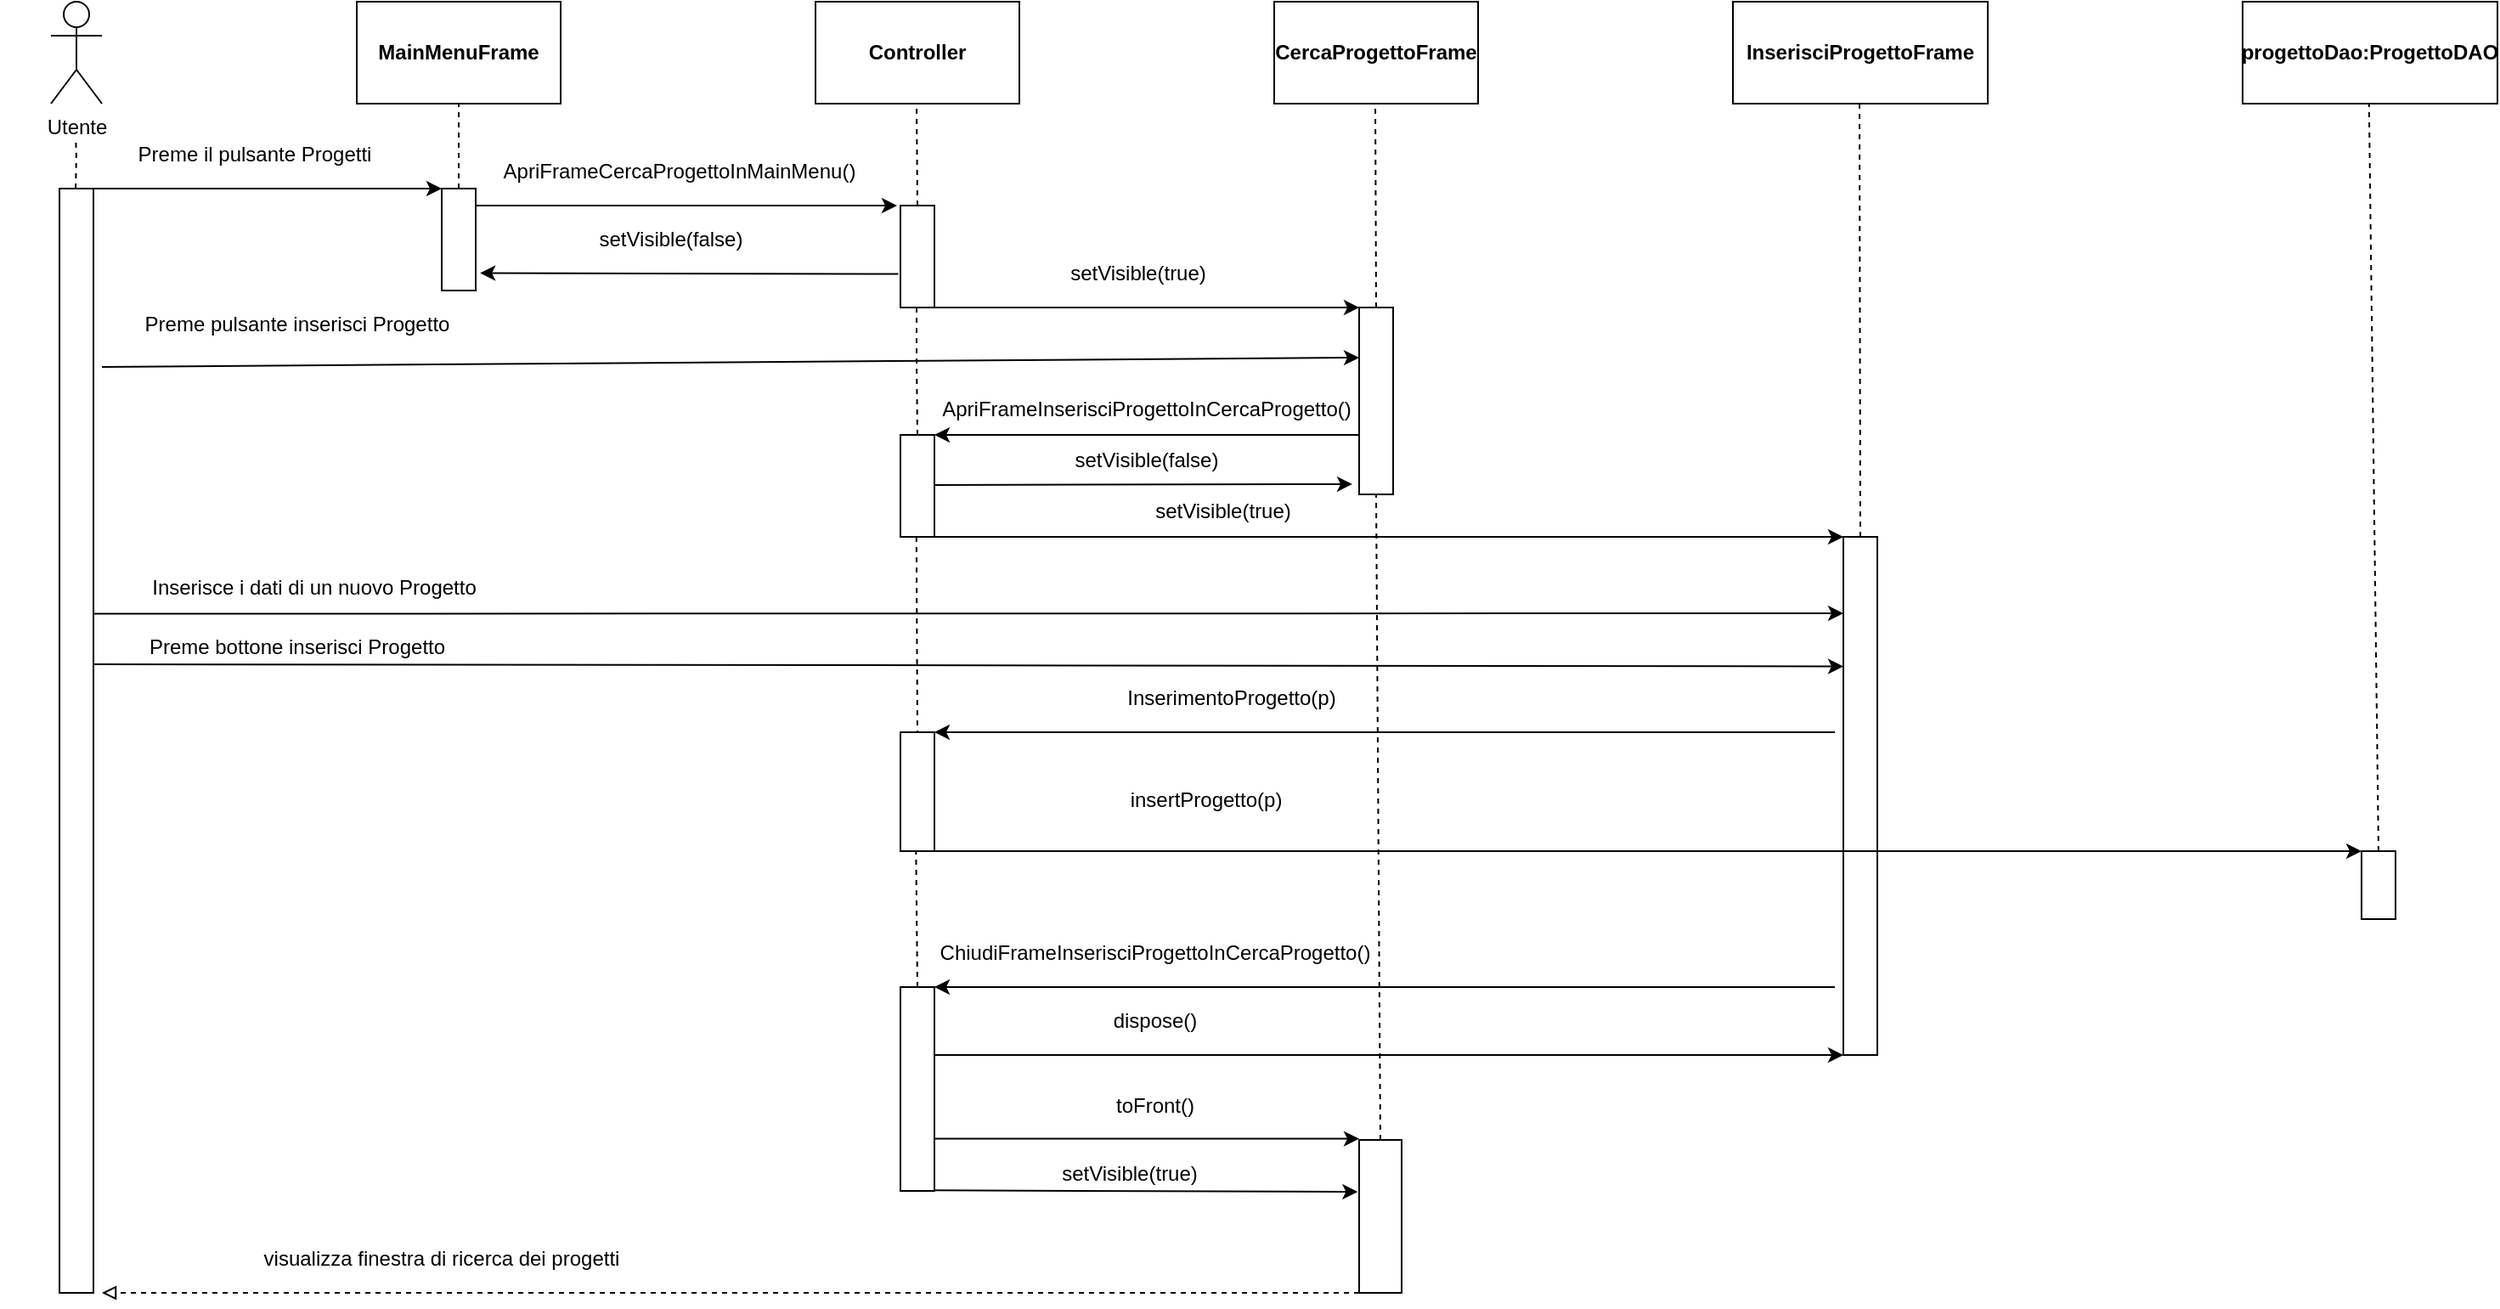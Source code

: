 <mxfile version="14.1.8" type="device"><diagram id="kgpKYQtTHZ0yAKxKKP6v" name="Page-1"><mxGraphModel dx="1852" dy="581" grid="1" gridSize="10" guides="1" tooltips="1" connect="1" arrows="1" fold="1" page="1" pageScale="1" pageWidth="850" pageHeight="1100" math="0" shadow="0"><root><mxCell id="0"/><mxCell id="1" parent="0"/><mxCell id="x3Po-7LhDRx8OjM45vvX-1" value="Utente" style="shape=umlActor;verticalLabelPosition=bottom;verticalAlign=top;html=1;outlineConnect=0;" parent="1" vertex="1"><mxGeometry x="10" y="40" width="30" height="60" as="geometry"/></mxCell><mxCell id="x3Po-7LhDRx8OjM45vvX-4" value="" style="endArrow=none;dashed=1;html=1;" parent="1" edge="1"><mxGeometry width="50" height="50" relative="1" as="geometry"><mxPoint x="24.5" y="150" as="sourcePoint"/><mxPoint x="24.5" y="120" as="targetPoint"/><Array as="points"><mxPoint x="25" y="130"/></Array></mxGeometry></mxCell><mxCell id="x3Po-7LhDRx8OjM45vvX-5" value="" style="rounded=0;whiteSpace=wrap;html=1;" parent="1" vertex="1"><mxGeometry x="15" y="150" width="20" height="650" as="geometry"/></mxCell><mxCell id="x3Po-7LhDRx8OjM45vvX-6" value="&lt;b&gt;MainMenuFrame&lt;/b&gt;" style="rounded=0;whiteSpace=wrap;html=1;" parent="1" vertex="1"><mxGeometry x="190" y="40" width="120" height="60" as="geometry"/></mxCell><mxCell id="x3Po-7LhDRx8OjM45vvX-7" value="" style="endArrow=none;dashed=1;html=1;entryX=0.5;entryY=1;entryDx=0;entryDy=0;exitX=0.5;exitY=0;exitDx=0;exitDy=0;" parent="1" source="x3Po-7LhDRx8OjM45vvX-11" target="x3Po-7LhDRx8OjM45vvX-6" edge="1"><mxGeometry width="50" height="50" relative="1" as="geometry"><mxPoint x="250" y="140" as="sourcePoint"/><mxPoint x="249.5" y="100" as="targetPoint"/></mxGeometry></mxCell><mxCell id="x3Po-7LhDRx8OjM45vvX-8" value="" style="endArrow=classic;html=1;" parent="1" edge="1"><mxGeometry width="50" height="50" relative="1" as="geometry"><mxPoint x="35" y="150" as="sourcePoint"/><mxPoint x="240" y="150" as="targetPoint"/></mxGeometry></mxCell><mxCell id="x3Po-7LhDRx8OjM45vvX-9" value="Preme il pulsante Progetti" style="text;html=1;strokeColor=none;fillColor=none;align=center;verticalAlign=middle;whiteSpace=wrap;rounded=0;" parent="1" vertex="1"><mxGeometry x="50" y="120" width="160" height="20" as="geometry"/></mxCell><mxCell id="x3Po-7LhDRx8OjM45vvX-11" value="" style="rounded=0;whiteSpace=wrap;html=1;" parent="1" vertex="1"><mxGeometry x="240" y="150" width="20" height="60" as="geometry"/></mxCell><mxCell id="x3Po-7LhDRx8OjM45vvX-12" value="&lt;b&gt;Controller&lt;/b&gt;" style="rounded=0;whiteSpace=wrap;html=1;" parent="1" vertex="1"><mxGeometry x="460" y="40" width="120" height="60" as="geometry"/></mxCell><mxCell id="x3Po-7LhDRx8OjM45vvX-13" value="" style="endArrow=none;dashed=1;html=1;exitX=0.5;exitY=0;exitDx=0;exitDy=0;" parent="1" source="x3Po-7LhDRx8OjM45vvX-14" edge="1"><mxGeometry width="50" height="50" relative="1" as="geometry"><mxPoint x="520" y="150" as="sourcePoint"/><mxPoint x="519.5" y="100" as="targetPoint"/></mxGeometry></mxCell><mxCell id="x3Po-7LhDRx8OjM45vvX-14" value="" style="rounded=0;whiteSpace=wrap;html=1;" parent="1" vertex="1"><mxGeometry x="510" y="160" width="20" height="60" as="geometry"/></mxCell><mxCell id="x3Po-7LhDRx8OjM45vvX-15" value="" style="endArrow=classic;html=1;" parent="1" edge="1"><mxGeometry width="50" height="50" relative="1" as="geometry"><mxPoint x="260" y="160" as="sourcePoint"/><mxPoint x="508" y="160" as="targetPoint"/></mxGeometry></mxCell><mxCell id="x3Po-7LhDRx8OjM45vvX-16" value="ApriFrameCercaProgettoInMainMenu()" style="text;html=1;strokeColor=none;fillColor=none;align=center;verticalAlign=middle;whiteSpace=wrap;rounded=0;" parent="1" vertex="1"><mxGeometry x="270" y="130" width="220" height="20" as="geometry"/></mxCell><mxCell id="x3Po-7LhDRx8OjM45vvX-18" value="" style="endArrow=classic;html=1;entryX=1.129;entryY=0.829;entryDx=0;entryDy=0;entryPerimeter=0;exitX=-0.062;exitY=0.671;exitDx=0;exitDy=0;exitPerimeter=0;" parent="1" source="x3Po-7LhDRx8OjM45vvX-14" target="x3Po-7LhDRx8OjM45vvX-11" edge="1"><mxGeometry width="50" height="50" relative="1" as="geometry"><mxPoint x="370" y="200" as="sourcePoint"/><mxPoint x="420" y="150" as="targetPoint"/></mxGeometry></mxCell><mxCell id="x3Po-7LhDRx8OjM45vvX-19" value="setVisible(false)" style="text;html=1;strokeColor=none;fillColor=none;align=center;verticalAlign=middle;whiteSpace=wrap;rounded=0;" parent="1" vertex="1"><mxGeometry x="330" y="170" width="90" height="20" as="geometry"/></mxCell><mxCell id="x3Po-7LhDRx8OjM45vvX-20" value="&lt;b&gt;CercaProgettoFrame&lt;/b&gt;" style="rounded=0;whiteSpace=wrap;html=1;" parent="1" vertex="1"><mxGeometry x="730" y="40" width="120" height="60" as="geometry"/></mxCell><mxCell id="x3Po-7LhDRx8OjM45vvX-21" value="" style="endArrow=classic;html=1;entryX=0;entryY=0;entryDx=0;entryDy=0;" parent="1" target="x3Po-7LhDRx8OjM45vvX-23" edge="1"><mxGeometry width="50" height="50" relative="1" as="geometry"><mxPoint x="530" y="220" as="sourcePoint"/><mxPoint x="760" y="220" as="targetPoint"/></mxGeometry></mxCell><mxCell id="x3Po-7LhDRx8OjM45vvX-22" value="" style="endArrow=none;dashed=1;html=1;exitX=0.5;exitY=0;exitDx=0;exitDy=0;" parent="1" source="x3Po-7LhDRx8OjM45vvX-23" edge="1"><mxGeometry width="50" height="50" relative="1" as="geometry"><mxPoint x="790" y="210" as="sourcePoint"/><mxPoint x="789.5" y="100" as="targetPoint"/></mxGeometry></mxCell><mxCell id="x3Po-7LhDRx8OjM45vvX-23" value="" style="rounded=0;whiteSpace=wrap;html=1;" parent="1" vertex="1"><mxGeometry x="780" y="220" width="20" height="110" as="geometry"/></mxCell><mxCell id="x3Po-7LhDRx8OjM45vvX-24" value="setVisible(true)" style="text;html=1;strokeColor=none;fillColor=none;align=center;verticalAlign=middle;whiteSpace=wrap;rounded=0;" parent="1" vertex="1"><mxGeometry x="590" y="190" width="120" height="20" as="geometry"/></mxCell><mxCell id="oJnqXA7Ye44NDxgrwShz-1" value="" style="endArrow=classic;html=1;" edge="1" parent="1"><mxGeometry width="50" height="50" relative="1" as="geometry"><mxPoint x="40" y="255" as="sourcePoint"/><mxPoint x="780" y="249.5" as="targetPoint"/></mxGeometry></mxCell><mxCell id="oJnqXA7Ye44NDxgrwShz-2" value="Preme pulsante inserisci Progetto" style="text;html=1;strokeColor=none;fillColor=none;align=center;verticalAlign=middle;whiteSpace=wrap;rounded=0;" vertex="1" parent="1"><mxGeometry x="20" y="220" width="270" height="20" as="geometry"/></mxCell><mxCell id="oJnqXA7Ye44NDxgrwShz-3" value="" style="endArrow=none;dashed=1;html=1;exitX=0.5;exitY=0;exitDx=0;exitDy=0;" edge="1" parent="1" source="oJnqXA7Ye44NDxgrwShz-4"><mxGeometry width="50" height="50" relative="1" as="geometry"><mxPoint x="519.5" y="280" as="sourcePoint"/><mxPoint x="519.5" y="220" as="targetPoint"/><Array as="points"><mxPoint x="519.5" y="250"/></Array></mxGeometry></mxCell><mxCell id="oJnqXA7Ye44NDxgrwShz-4" value="" style="rounded=0;whiteSpace=wrap;html=1;" vertex="1" parent="1"><mxGeometry x="510" y="295" width="20" height="60" as="geometry"/></mxCell><mxCell id="oJnqXA7Ye44NDxgrwShz-5" value="" style="endArrow=classic;html=1;" edge="1" parent="1"><mxGeometry width="50" height="50" relative="1" as="geometry"><mxPoint x="780" y="295" as="sourcePoint"/><mxPoint x="530" y="295" as="targetPoint"/></mxGeometry></mxCell><mxCell id="oJnqXA7Ye44NDxgrwShz-6" value="ApriFrameInserisciProgettoInCercaProgetto()" style="text;html=1;strokeColor=none;fillColor=none;align=center;verticalAlign=middle;whiteSpace=wrap;rounded=0;" vertex="1" parent="1"><mxGeometry x="580" y="270" width="150" height="20" as="geometry"/></mxCell><mxCell id="oJnqXA7Ye44NDxgrwShz-9" value="" style="endArrow=classic;html=1;entryX=-0.2;entryY=0.945;entryDx=0;entryDy=0;entryPerimeter=0;" edge="1" parent="1" target="x3Po-7LhDRx8OjM45vvX-23"><mxGeometry width="50" height="50" relative="1" as="geometry"><mxPoint x="530" y="324.5" as="sourcePoint"/><mxPoint x="770" y="325" as="targetPoint"/></mxGeometry></mxCell><mxCell id="oJnqXA7Ye44NDxgrwShz-10" value="setVisible(false)" style="text;html=1;strokeColor=none;fillColor=none;align=center;verticalAlign=middle;whiteSpace=wrap;rounded=0;" vertex="1" parent="1"><mxGeometry x="570" y="300" width="170" height="20" as="geometry"/></mxCell><mxCell id="oJnqXA7Ye44NDxgrwShz-11" value="&lt;b&gt;InserisciProgettoFrame&lt;/b&gt;" style="rounded=0;whiteSpace=wrap;html=1;" vertex="1" parent="1"><mxGeometry x="1000" y="40" width="150" height="60" as="geometry"/></mxCell><mxCell id="oJnqXA7Ye44NDxgrwShz-12" value="" style="endArrow=none;dashed=1;html=1;exitX=0.5;exitY=0;exitDx=0;exitDy=0;" edge="1" parent="1" source="oJnqXA7Ye44NDxgrwShz-17"><mxGeometry width="50" height="50" relative="1" as="geometry"><mxPoint x="1075" y="300" as="sourcePoint"/><mxPoint x="1074.5" y="100" as="targetPoint"/></mxGeometry></mxCell><mxCell id="oJnqXA7Ye44NDxgrwShz-14" value="" style="endArrow=classic;html=1;entryX=0;entryY=0;entryDx=0;entryDy=0;" edge="1" parent="1" target="oJnqXA7Ye44NDxgrwShz-17"><mxGeometry width="50" height="50" relative="1" as="geometry"><mxPoint x="530" y="355" as="sourcePoint"/><mxPoint x="1010" y="355" as="targetPoint"/></mxGeometry></mxCell><mxCell id="oJnqXA7Ye44NDxgrwShz-16" value="setVisible(true)" style="text;html=1;strokeColor=none;fillColor=none;align=center;verticalAlign=middle;whiteSpace=wrap;rounded=0;" vertex="1" parent="1"><mxGeometry x="640" y="330" width="120" height="20" as="geometry"/></mxCell><mxCell id="oJnqXA7Ye44NDxgrwShz-17" value="" style="rounded=0;whiteSpace=wrap;html=1;" vertex="1" parent="1"><mxGeometry x="1065" y="355" width="20" height="305" as="geometry"/></mxCell><mxCell id="oJnqXA7Ye44NDxgrwShz-18" value="" style="endArrow=classic;html=1;exitX=1.005;exitY=0.385;exitDx=0;exitDy=0;exitPerimeter=0;" edge="1" parent="1" source="x3Po-7LhDRx8OjM45vvX-5"><mxGeometry width="50" height="50" relative="1" as="geometry"><mxPoint x="40" y="400" as="sourcePoint"/><mxPoint x="1065" y="400" as="targetPoint"/></mxGeometry></mxCell><mxCell id="oJnqXA7Ye44NDxgrwShz-19" value="Inserisce i dati di un nuovo Progetto" style="text;html=1;strokeColor=none;fillColor=none;align=center;verticalAlign=middle;whiteSpace=wrap;rounded=0;" vertex="1" parent="1"><mxGeometry x="-20" y="375" width="370" height="20" as="geometry"/></mxCell><mxCell id="oJnqXA7Ye44NDxgrwShz-20" value="" style="endArrow=none;dashed=1;html=1;entryX=0.5;entryY=0;entryDx=0;entryDy=0;" edge="1" parent="1" target="oJnqXA7Ye44NDxgrwShz-21"><mxGeometry width="50" height="50" relative="1" as="geometry"><mxPoint x="519.41" y="355" as="sourcePoint"/><mxPoint x="519" y="450" as="targetPoint"/></mxGeometry></mxCell><mxCell id="oJnqXA7Ye44NDxgrwShz-21" value="" style="rounded=0;whiteSpace=wrap;html=1;" vertex="1" parent="1"><mxGeometry x="510" y="470" width="20" height="70" as="geometry"/></mxCell><mxCell id="oJnqXA7Ye44NDxgrwShz-22" value="" style="endArrow=classic;html=1;" edge="1" parent="1"><mxGeometry width="50" height="50" relative="1" as="geometry"><mxPoint x="1060" y="470" as="sourcePoint"/><mxPoint x="530" y="470" as="targetPoint"/></mxGeometry></mxCell><mxCell id="oJnqXA7Ye44NDxgrwShz-23" value="" style="endArrow=classic;html=1;entryX=0;entryY=0.25;entryDx=0;entryDy=0;" edge="1" parent="1" target="oJnqXA7Ye44NDxgrwShz-17"><mxGeometry width="50" height="50" relative="1" as="geometry"><mxPoint x="35" y="430" as="sourcePoint"/><mxPoint x="1060" y="430" as="targetPoint"/></mxGeometry></mxCell><mxCell id="oJnqXA7Ye44NDxgrwShz-25" value="Preme bottone inserisci Progetto" style="text;html=1;strokeColor=none;fillColor=none;align=center;verticalAlign=middle;whiteSpace=wrap;rounded=0;" vertex="1" parent="1"><mxGeometry x="15" y="410" width="280" height="20" as="geometry"/></mxCell><mxCell id="oJnqXA7Ye44NDxgrwShz-26" value="InserimentoProgetto(p)" style="text;html=1;strokeColor=none;fillColor=none;align=center;verticalAlign=middle;whiteSpace=wrap;rounded=0;" vertex="1" parent="1"><mxGeometry x="605" y="440" width="200" height="20" as="geometry"/></mxCell><mxCell id="oJnqXA7Ye44NDxgrwShz-27" value="&lt;b&gt;progettoDao:ProgettoDAO&lt;/b&gt;" style="rounded=0;whiteSpace=wrap;html=1;" vertex="1" parent="1"><mxGeometry x="1300" y="40" width="150" height="60" as="geometry"/></mxCell><mxCell id="oJnqXA7Ye44NDxgrwShz-29" value="" style="endArrow=none;dashed=1;html=1;exitX=0.5;exitY=0;exitDx=0;exitDy=0;" edge="1" parent="1" source="oJnqXA7Ye44NDxgrwShz-31"><mxGeometry width="50" height="50" relative="1" as="geometry"><mxPoint x="1380" y="520" as="sourcePoint"/><mxPoint x="1374.41" y="100" as="targetPoint"/></mxGeometry></mxCell><mxCell id="oJnqXA7Ye44NDxgrwShz-30" value="" style="endArrow=classic;html=1;exitX=1;exitY=1;exitDx=0;exitDy=0;" edge="1" parent="1" source="oJnqXA7Ye44NDxgrwShz-21"><mxGeometry width="50" height="50" relative="1" as="geometry"><mxPoint x="560" y="540" as="sourcePoint"/><mxPoint x="1370" y="540" as="targetPoint"/></mxGeometry></mxCell><mxCell id="oJnqXA7Ye44NDxgrwShz-31" value="" style="rounded=0;whiteSpace=wrap;html=1;" vertex="1" parent="1"><mxGeometry x="1370" y="540" width="20" height="40" as="geometry"/></mxCell><mxCell id="oJnqXA7Ye44NDxgrwShz-32" value="insertProgetto(p)" style="text;html=1;strokeColor=none;fillColor=none;align=center;verticalAlign=middle;whiteSpace=wrap;rounded=0;" vertex="1" parent="1"><mxGeometry x="600" y="500" width="180" height="20" as="geometry"/></mxCell><mxCell id="oJnqXA7Ye44NDxgrwShz-33" value="" style="endArrow=none;dashed=1;html=1;exitX=0.5;exitY=0;exitDx=0;exitDy=0;" edge="1" parent="1" source="oJnqXA7Ye44NDxgrwShz-34"><mxGeometry width="50" height="50" relative="1" as="geometry"><mxPoint x="519.17" y="610" as="sourcePoint"/><mxPoint x="519.17" y="540" as="targetPoint"/></mxGeometry></mxCell><mxCell id="oJnqXA7Ye44NDxgrwShz-34" value="" style="rounded=0;whiteSpace=wrap;html=1;" vertex="1" parent="1"><mxGeometry x="510" y="620" width="20" height="120" as="geometry"/></mxCell><mxCell id="oJnqXA7Ye44NDxgrwShz-37" value="" style="endArrow=classic;html=1;entryX=1;entryY=0;entryDx=0;entryDy=0;" edge="1" parent="1" target="oJnqXA7Ye44NDxgrwShz-34"><mxGeometry width="50" height="50" relative="1" as="geometry"><mxPoint x="1060" y="620" as="sourcePoint"/><mxPoint x="540" y="620" as="targetPoint"/></mxGeometry></mxCell><mxCell id="oJnqXA7Ye44NDxgrwShz-38" value="ChiudiFrameInserisciProgettoInCercaProgetto()" style="text;html=1;strokeColor=none;fillColor=none;align=center;verticalAlign=middle;whiteSpace=wrap;rounded=0;" vertex="1" parent="1"><mxGeometry x="490" y="590" width="340" height="20" as="geometry"/></mxCell><mxCell id="oJnqXA7Ye44NDxgrwShz-39" value="" style="endArrow=classic;html=1;entryX=0;entryY=1;entryDx=0;entryDy=0;" edge="1" parent="1" target="oJnqXA7Ye44NDxgrwShz-17"><mxGeometry width="50" height="50" relative="1" as="geometry"><mxPoint x="530" y="660" as="sourcePoint"/><mxPoint x="1060" y="660" as="targetPoint"/></mxGeometry></mxCell><mxCell id="oJnqXA7Ye44NDxgrwShz-40" value="dispose()" style="text;html=1;strokeColor=none;fillColor=none;align=center;verticalAlign=middle;whiteSpace=wrap;rounded=0;" vertex="1" parent="1"><mxGeometry x="600" y="630" width="120" height="20" as="geometry"/></mxCell><mxCell id="oJnqXA7Ye44NDxgrwShz-43" value="" style="endArrow=none;dashed=1;html=1;entryX=0.5;entryY=1;entryDx=0;entryDy=0;exitX=0.5;exitY=0;exitDx=0;exitDy=0;" edge="1" parent="1" source="oJnqXA7Ye44NDxgrwShz-45" target="x3Po-7LhDRx8OjM45vvX-23"><mxGeometry width="50" height="50" relative="1" as="geometry"><mxPoint x="790" y="690" as="sourcePoint"/><mxPoint x="789.615" y="360" as="targetPoint"/></mxGeometry></mxCell><mxCell id="oJnqXA7Ye44NDxgrwShz-45" value="" style="rounded=0;whiteSpace=wrap;html=1;" vertex="1" parent="1"><mxGeometry x="780" y="710" width="25" height="90" as="geometry"/></mxCell><mxCell id="oJnqXA7Ye44NDxgrwShz-46" value="" style="endArrow=classic;html=1;" edge="1" parent="1"><mxGeometry width="50" height="50" relative="1" as="geometry"><mxPoint x="530" y="709.31" as="sourcePoint"/><mxPoint x="780" y="709.31" as="targetPoint"/><Array as="points"><mxPoint x="680" y="709.31"/></Array></mxGeometry></mxCell><mxCell id="oJnqXA7Ye44NDxgrwShz-47" value="toFront()" style="text;html=1;strokeColor=none;fillColor=none;align=center;verticalAlign=middle;whiteSpace=wrap;rounded=0;" vertex="1" parent="1"><mxGeometry x="620" y="680" width="80" height="20" as="geometry"/></mxCell><mxCell id="oJnqXA7Ye44NDxgrwShz-48" value="" style="endArrow=classic;html=1;entryX=-0.033;entryY=0.339;entryDx=0;entryDy=0;entryPerimeter=0;" edge="1" parent="1" target="oJnqXA7Ye44NDxgrwShz-45"><mxGeometry width="50" height="50" relative="1" as="geometry"><mxPoint x="530" y="739.66" as="sourcePoint"/><mxPoint x="610" y="739.66" as="targetPoint"/></mxGeometry></mxCell><mxCell id="oJnqXA7Ye44NDxgrwShz-49" value="setVisible(true)" style="text;html=1;strokeColor=none;fillColor=none;align=center;verticalAlign=middle;whiteSpace=wrap;rounded=0;" vertex="1" parent="1"><mxGeometry x="560" y="720" width="170" height="20" as="geometry"/></mxCell><mxCell id="oJnqXA7Ye44NDxgrwShz-51" value="" style="endArrow=block;html=1;dashed=1;endFill=0;" edge="1" parent="1"><mxGeometry width="50" height="50" relative="1" as="geometry"><mxPoint x="780" y="800" as="sourcePoint"/><mxPoint x="40" y="800" as="targetPoint"/></mxGeometry></mxCell><mxCell id="oJnqXA7Ye44NDxgrwShz-52" value="visualizza finestra di ricerca dei progetti" style="text;html=1;strokeColor=none;fillColor=none;align=center;verticalAlign=middle;whiteSpace=wrap;rounded=0;" vertex="1" parent="1"><mxGeometry x="60" y="770" width="360" height="20" as="geometry"/></mxCell><mxCell id="oJnqXA7Ye44NDxgrwShz-53" style="edgeStyle=orthogonalEdgeStyle;rounded=0;orthogonalLoop=1;jettySize=auto;html=1;exitX=0.5;exitY=1;exitDx=0;exitDy=0;dashed=1;endArrow=block;endFill=0;" edge="1" parent="1" source="oJnqXA7Ye44NDxgrwShz-40" target="oJnqXA7Ye44NDxgrwShz-40"><mxGeometry relative="1" as="geometry"/></mxCell></root></mxGraphModel></diagram></mxfile>